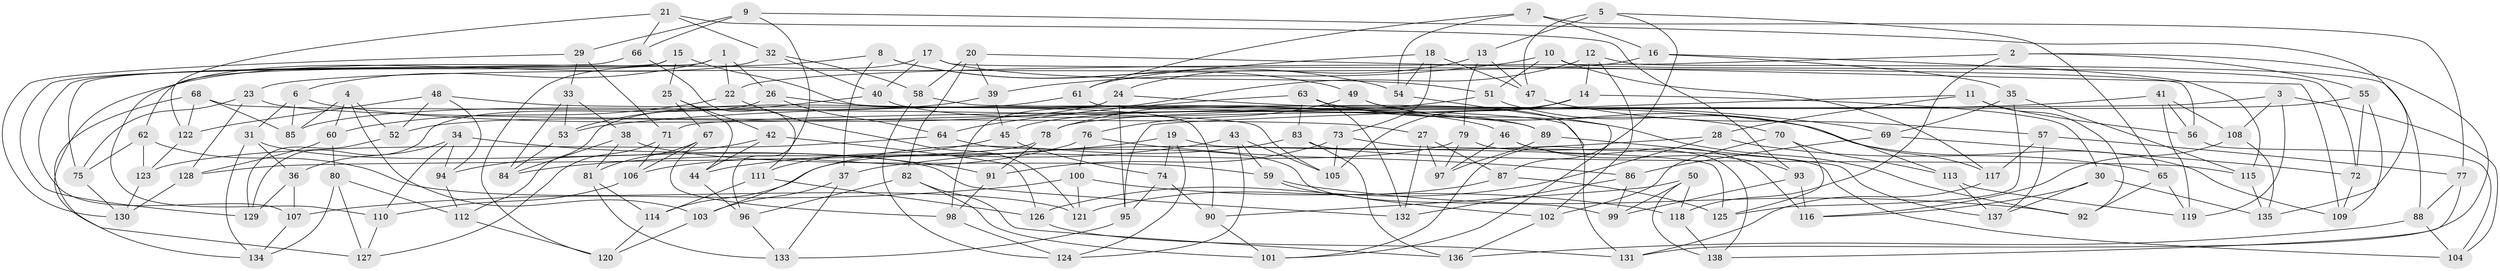 // Generated by graph-tools (version 1.1) at 2025/50/03/09/25 03:50:50]
// undirected, 138 vertices, 276 edges
graph export_dot {
graph [start="1"]
  node [color=gray90,style=filled];
  1;
  2;
  3;
  4;
  5;
  6;
  7;
  8;
  9;
  10;
  11;
  12;
  13;
  14;
  15;
  16;
  17;
  18;
  19;
  20;
  21;
  22;
  23;
  24;
  25;
  26;
  27;
  28;
  29;
  30;
  31;
  32;
  33;
  34;
  35;
  36;
  37;
  38;
  39;
  40;
  41;
  42;
  43;
  44;
  45;
  46;
  47;
  48;
  49;
  50;
  51;
  52;
  53;
  54;
  55;
  56;
  57;
  58;
  59;
  60;
  61;
  62;
  63;
  64;
  65;
  66;
  67;
  68;
  69;
  70;
  71;
  72;
  73;
  74;
  75;
  76;
  77;
  78;
  79;
  80;
  81;
  82;
  83;
  84;
  85;
  86;
  87;
  88;
  89;
  90;
  91;
  92;
  93;
  94;
  95;
  96;
  97;
  98;
  99;
  100;
  101;
  102;
  103;
  104;
  105;
  106;
  107;
  108;
  109;
  110;
  111;
  112;
  113;
  114;
  115;
  116;
  117;
  118;
  119;
  120;
  121;
  122;
  123;
  124;
  125;
  126;
  127;
  128;
  129;
  130;
  131;
  132;
  133;
  134;
  135;
  136;
  137;
  138;
  1 -- 22;
  1 -- 75;
  1 -- 26;
  1 -- 6;
  2 -- 55;
  2 -- 131;
  2 -- 118;
  2 -- 22;
  3 -- 104;
  3 -- 71;
  3 -- 119;
  3 -- 108;
  4 -- 103;
  4 -- 85;
  4 -- 60;
  4 -- 52;
  5 -- 65;
  5 -- 87;
  5 -- 13;
  5 -- 47;
  6 -- 31;
  6 -- 85;
  6 -- 109;
  7 -- 16;
  7 -- 61;
  7 -- 77;
  7 -- 54;
  8 -- 49;
  8 -- 127;
  8 -- 37;
  8 -- 54;
  9 -- 135;
  9 -- 96;
  9 -- 66;
  9 -- 29;
  10 -- 117;
  10 -- 72;
  10 -- 39;
  10 -- 51;
  11 -- 56;
  11 -- 28;
  11 -- 92;
  11 -- 95;
  12 -- 102;
  12 -- 98;
  12 -- 14;
  12 -- 88;
  13 -- 79;
  13 -- 47;
  13 -- 24;
  14 -- 30;
  14 -- 45;
  14 -- 105;
  15 -- 107;
  15 -- 62;
  15 -- 90;
  15 -- 25;
  16 -- 23;
  16 -- 115;
  16 -- 35;
  17 -- 120;
  17 -- 40;
  17 -- 51;
  17 -- 56;
  18 -- 61;
  18 -- 47;
  18 -- 54;
  18 -- 73;
  19 -- 125;
  19 -- 84;
  19 -- 124;
  19 -- 74;
  20 -- 39;
  20 -- 82;
  20 -- 109;
  20 -- 58;
  21 -- 66;
  21 -- 32;
  21 -- 93;
  21 -- 122;
  22 -- 60;
  22 -- 121;
  23 -- 75;
  23 -- 128;
  23 -- 27;
  24 -- 52;
  24 -- 69;
  24 -- 95;
  25 -- 44;
  25 -- 42;
  25 -- 67;
  26 -- 46;
  26 -- 129;
  26 -- 64;
  27 -- 97;
  27 -- 132;
  27 -- 87;
  28 -- 126;
  28 -- 65;
  28 -- 37;
  29 -- 33;
  29 -- 71;
  29 -- 130;
  30 -- 116;
  30 -- 137;
  30 -- 135;
  31 -- 134;
  31 -- 36;
  31 -- 132;
  32 -- 58;
  32 -- 40;
  32 -- 110;
  33 -- 38;
  33 -- 53;
  33 -- 84;
  34 -- 94;
  34 -- 36;
  34 -- 110;
  34 -- 91;
  35 -- 125;
  35 -- 69;
  35 -- 115;
  36 -- 129;
  36 -- 107;
  37 -- 103;
  37 -- 133;
  38 -- 59;
  38 -- 84;
  38 -- 81;
  39 -- 45;
  39 -- 85;
  40 -- 53;
  40 -- 89;
  41 -- 56;
  41 -- 108;
  41 -- 53;
  41 -- 119;
  42 -- 126;
  42 -- 94;
  42 -- 44;
  43 -- 124;
  43 -- 105;
  43 -- 44;
  43 -- 59;
  44 -- 96;
  45 -- 74;
  45 -- 111;
  46 -- 93;
  46 -- 116;
  46 -- 97;
  47 -- 57;
  48 -- 94;
  48 -- 89;
  48 -- 52;
  48 -- 122;
  49 -- 117;
  49 -- 76;
  49 -- 70;
  50 -- 138;
  50 -- 99;
  50 -- 118;
  50 -- 90;
  51 -- 113;
  51 -- 78;
  52 -- 129;
  53 -- 84;
  54 -- 101;
  55 -- 109;
  55 -- 78;
  55 -- 72;
  56 -- 104;
  57 -- 117;
  57 -- 77;
  57 -- 137;
  58 -- 131;
  58 -- 124;
  59 -- 92;
  59 -- 102;
  60 -- 128;
  60 -- 80;
  61 -- 101;
  61 -- 112;
  62 -- 75;
  62 -- 123;
  62 -- 121;
  63 -- 92;
  63 -- 132;
  63 -- 64;
  63 -- 83;
  64 -- 99;
  64 -- 123;
  65 -- 92;
  65 -- 119;
  66 -- 129;
  66 -- 111;
  67 -- 98;
  67 -- 81;
  67 -- 106;
  68 -- 122;
  68 -- 134;
  68 -- 85;
  68 -- 105;
  69 -- 86;
  69 -- 72;
  70 -- 113;
  70 -- 125;
  70 -- 102;
  71 -- 127;
  71 -- 106;
  72 -- 109;
  73 -- 104;
  73 -- 91;
  73 -- 105;
  74 -- 90;
  74 -- 95;
  75 -- 130;
  76 -- 86;
  76 -- 106;
  76 -- 100;
  77 -- 88;
  77 -- 138;
  78 -- 91;
  78 -- 128;
  79 -- 138;
  79 -- 114;
  79 -- 97;
  80 -- 112;
  80 -- 134;
  80 -- 127;
  81 -- 133;
  81 -- 114;
  82 -- 101;
  82 -- 96;
  82 -- 136;
  83 -- 115;
  83 -- 136;
  83 -- 103;
  86 -- 99;
  86 -- 132;
  87 -- 125;
  87 -- 121;
  88 -- 104;
  88 -- 136;
  89 -- 137;
  89 -- 97;
  90 -- 101;
  91 -- 98;
  93 -- 116;
  93 -- 99;
  94 -- 112;
  95 -- 133;
  96 -- 133;
  98 -- 124;
  100 -- 118;
  100 -- 121;
  100 -- 107;
  102 -- 136;
  103 -- 120;
  106 -- 110;
  107 -- 134;
  108 -- 116;
  108 -- 135;
  110 -- 127;
  111 -- 126;
  111 -- 114;
  112 -- 120;
  113 -- 137;
  113 -- 119;
  114 -- 120;
  115 -- 135;
  117 -- 131;
  118 -- 138;
  122 -- 123;
  123 -- 130;
  126 -- 131;
  128 -- 130;
}
